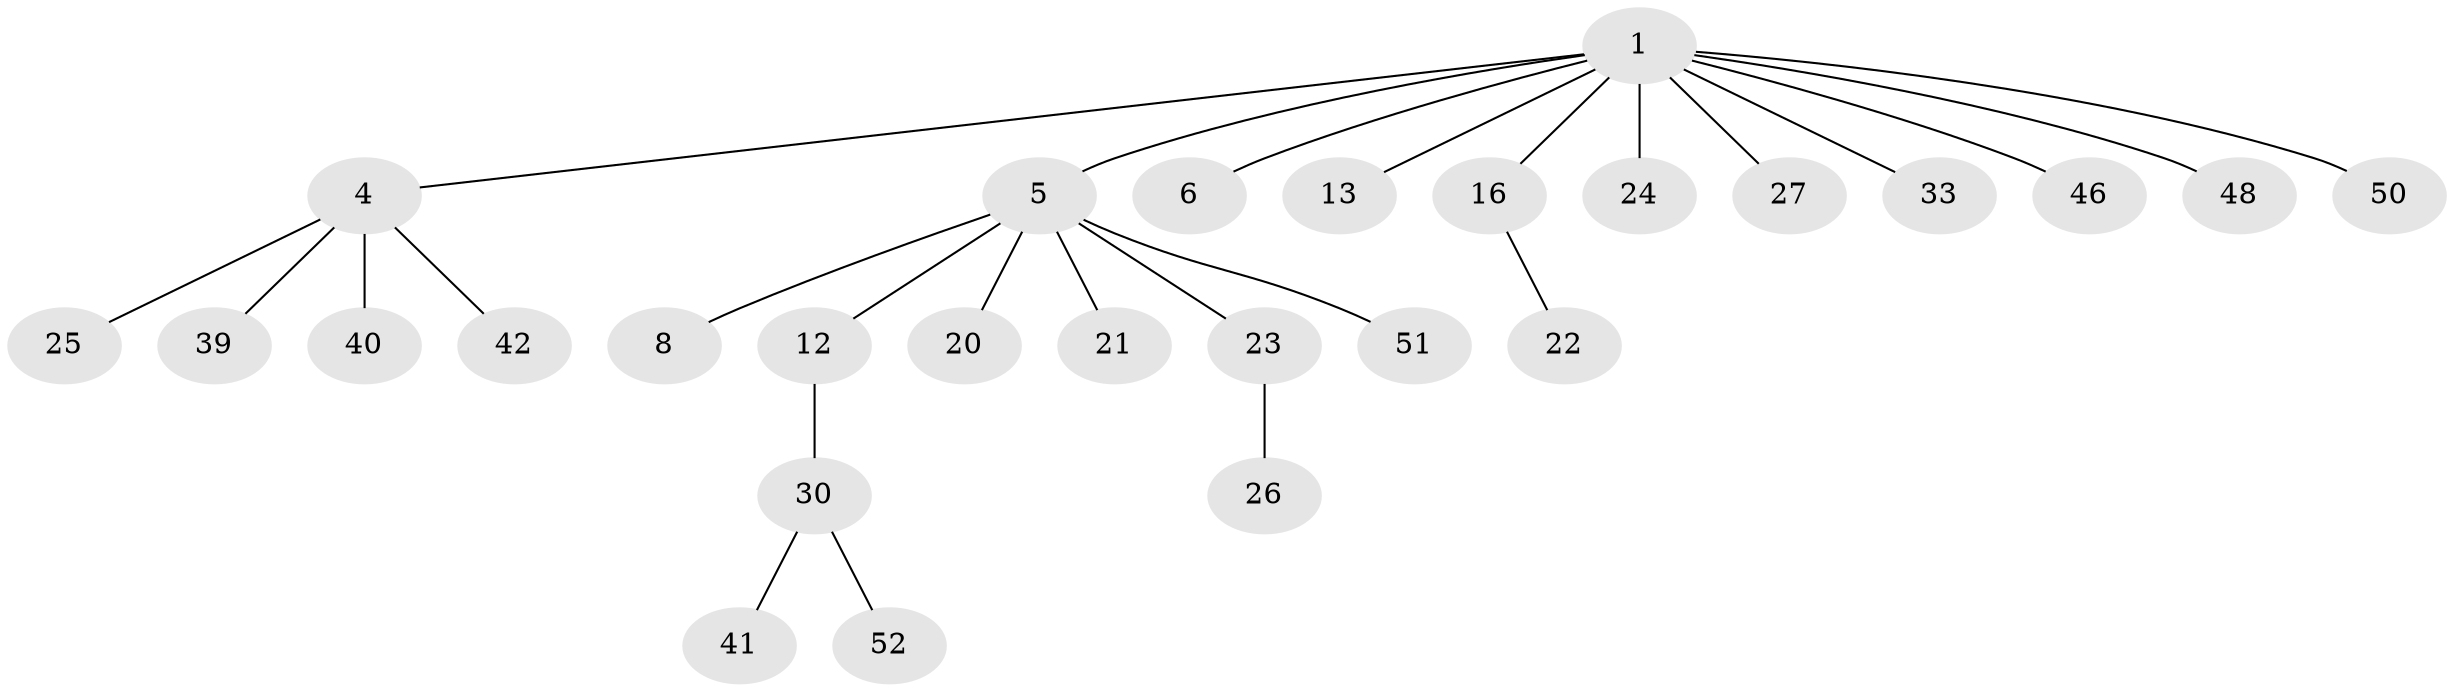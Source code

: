 // original degree distribution, {4: 0.10909090909090909, 6: 0.03636363636363636, 2: 0.23636363636363636, 3: 0.10909090909090909, 1: 0.509090909090909}
// Generated by graph-tools (version 1.1) at 2025/15/03/09/25 04:15:29]
// undirected, 27 vertices, 26 edges
graph export_dot {
graph [start="1"]
  node [color=gray90,style=filled];
  1 [super="+2+3"];
  4 [super="+38+10+9"];
  5 [super="+11"];
  6 [super="+18"];
  8;
  12 [super="+29"];
  13 [super="+14"];
  16;
  20;
  21 [super="+44"];
  22;
  23;
  24;
  25;
  26 [super="+53"];
  27;
  30 [super="+34"];
  33;
  39 [super="+49"];
  40;
  41;
  42;
  46;
  48;
  50;
  51;
  52;
  1 -- 5;
  1 -- 13;
  1 -- 16;
  1 -- 48;
  1 -- 50;
  1 -- 4;
  1 -- 6;
  1 -- 33;
  1 -- 24;
  1 -- 27;
  1 -- 46;
  4 -- 40;
  4 -- 25;
  4 -- 42;
  4 -- 39;
  5 -- 8;
  5 -- 12;
  5 -- 51;
  5 -- 20;
  5 -- 21;
  5 -- 23;
  12 -- 30;
  16 -- 22;
  23 -- 26;
  30 -- 52;
  30 -- 41;
}
